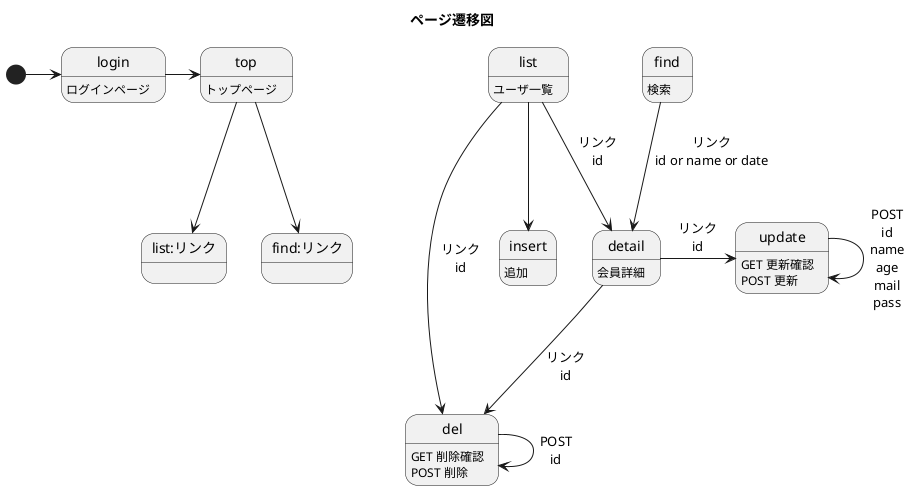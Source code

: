 @startuml
title ページ遷移図
login:ログインページ
top:トップページ
list : ユーザ一覧
del:GET 削除確認\nPOST 削除
update:GET 更新確認\nPOST 更新
insert:追加
detail:会員詳細
find:検索

[*]->login
login->top
top-->list:リンク
top-->find:リンク
list-->del:リンク\nid
list-->insert
list-->detail:リンク\nid
del-->del:POST\nid
find-->detail:リンク\nid or name or date
detail-->del:リンク\nid

update-->update:POST\nid\nname\nage\nmail\npass
detail->update:リンク\nid

@enduml